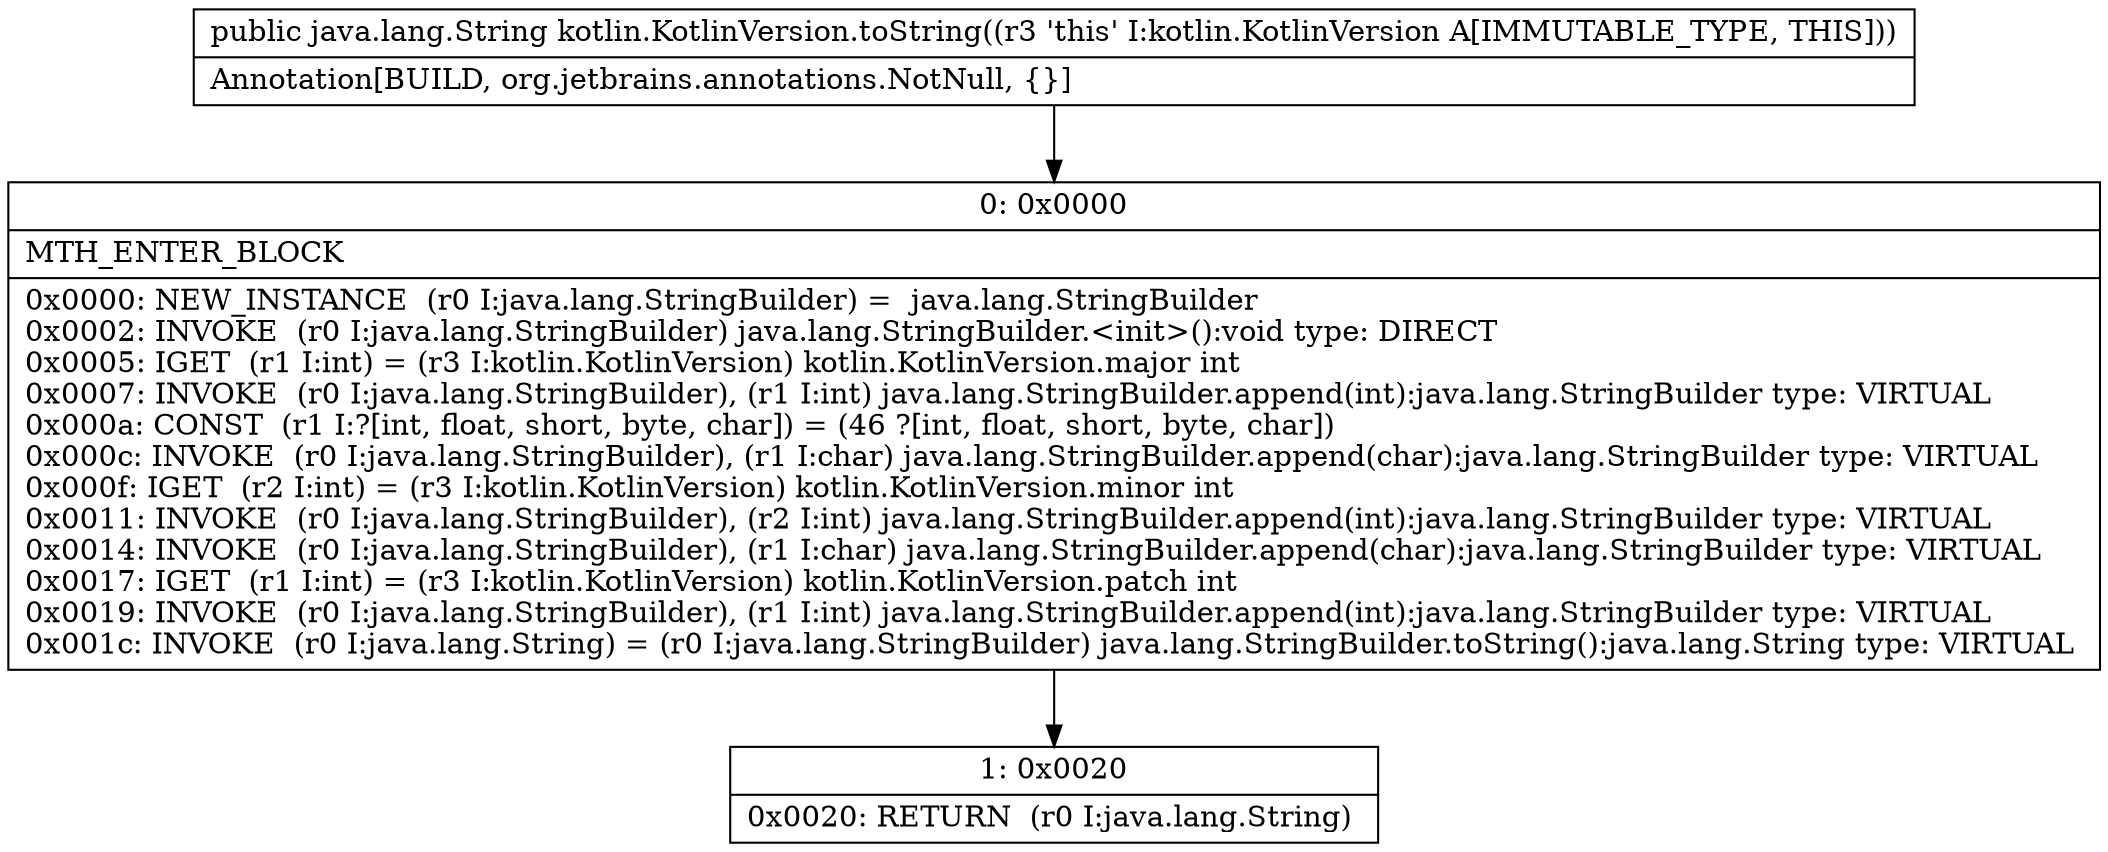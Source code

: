 digraph "CFG forkotlin.KotlinVersion.toString()Ljava\/lang\/String;" {
Node_0 [shape=record,label="{0\:\ 0x0000|MTH_ENTER_BLOCK\l|0x0000: NEW_INSTANCE  (r0 I:java.lang.StringBuilder) =  java.lang.StringBuilder \l0x0002: INVOKE  (r0 I:java.lang.StringBuilder) java.lang.StringBuilder.\<init\>():void type: DIRECT \l0x0005: IGET  (r1 I:int) = (r3 I:kotlin.KotlinVersion) kotlin.KotlinVersion.major int \l0x0007: INVOKE  (r0 I:java.lang.StringBuilder), (r1 I:int) java.lang.StringBuilder.append(int):java.lang.StringBuilder type: VIRTUAL \l0x000a: CONST  (r1 I:?[int, float, short, byte, char]) = (46 ?[int, float, short, byte, char]) \l0x000c: INVOKE  (r0 I:java.lang.StringBuilder), (r1 I:char) java.lang.StringBuilder.append(char):java.lang.StringBuilder type: VIRTUAL \l0x000f: IGET  (r2 I:int) = (r3 I:kotlin.KotlinVersion) kotlin.KotlinVersion.minor int \l0x0011: INVOKE  (r0 I:java.lang.StringBuilder), (r2 I:int) java.lang.StringBuilder.append(int):java.lang.StringBuilder type: VIRTUAL \l0x0014: INVOKE  (r0 I:java.lang.StringBuilder), (r1 I:char) java.lang.StringBuilder.append(char):java.lang.StringBuilder type: VIRTUAL \l0x0017: IGET  (r1 I:int) = (r3 I:kotlin.KotlinVersion) kotlin.KotlinVersion.patch int \l0x0019: INVOKE  (r0 I:java.lang.StringBuilder), (r1 I:int) java.lang.StringBuilder.append(int):java.lang.StringBuilder type: VIRTUAL \l0x001c: INVOKE  (r0 I:java.lang.String) = (r0 I:java.lang.StringBuilder) java.lang.StringBuilder.toString():java.lang.String type: VIRTUAL \l}"];
Node_1 [shape=record,label="{1\:\ 0x0020|0x0020: RETURN  (r0 I:java.lang.String) \l}"];
MethodNode[shape=record,label="{public java.lang.String kotlin.KotlinVersion.toString((r3 'this' I:kotlin.KotlinVersion A[IMMUTABLE_TYPE, THIS]))  | Annotation[BUILD, org.jetbrains.annotations.NotNull, \{\}]\l}"];
MethodNode -> Node_0;
Node_0 -> Node_1;
}

